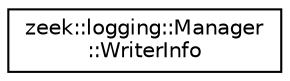 digraph "Graphical Class Hierarchy"
{
 // LATEX_PDF_SIZE
  edge [fontname="Helvetica",fontsize="10",labelfontname="Helvetica",labelfontsize="10"];
  node [fontname="Helvetica",fontsize="10",shape=record];
  rankdir="LR";
  Node0 [label="zeek::logging::Manager\l::WriterInfo",height=0.2,width=0.4,color="black", fillcolor="white", style="filled",URL="$dd/df5/classzeek_1_1logging_1_1Manager.html#d0/de8/structzeek_1_1logging_1_1Manager_1_1WriterInfo",tooltip=" "];
}
